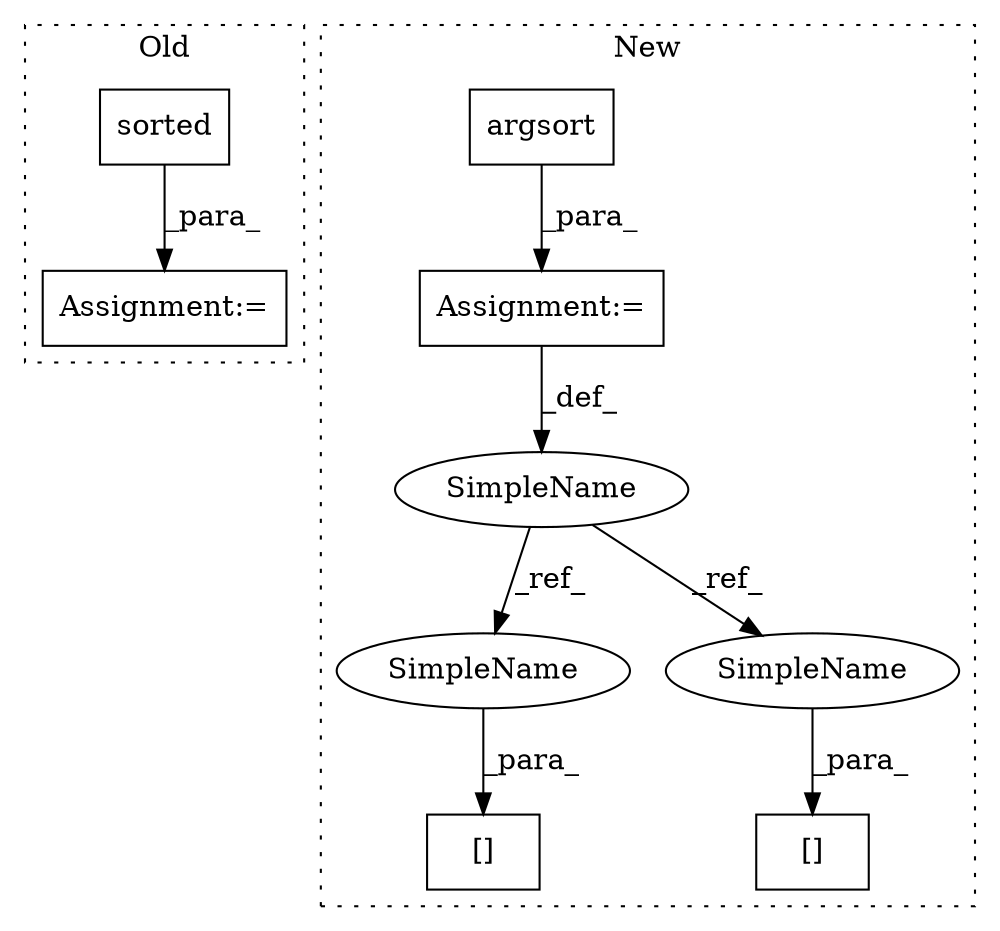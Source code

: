 digraph G {
subgraph cluster0 {
1 [label="sorted" a="32" s="10946,10981" l="7,1" shape="box"];
4 [label="Assignment:=" a="7" s="10870,11006" l="66,2" shape="box"];
label = "Old";
style="dotted";
}
subgraph cluster1 {
2 [label="argsort" a="32" s="11279" l="9" shape="box"];
3 [label="Assignment:=" a="7" s="11209,11314" l="53,2" shape="box"];
5 [label="[]" a="2" s="11430,11440" l="5,1" shape="box"];
6 [label="SimpleName" a="42" s="11266" l="5" shape="ellipse"];
7 [label="[]" a="2" s="11326,11336" l="5,1" shape="box"];
8 [label="SimpleName" a="42" s="11435" l="5" shape="ellipse"];
9 [label="SimpleName" a="42" s="11331" l="5" shape="ellipse"];
label = "New";
style="dotted";
}
1 -> 4 [label="_para_"];
2 -> 3 [label="_para_"];
3 -> 6 [label="_def_"];
6 -> 9 [label="_ref_"];
6 -> 8 [label="_ref_"];
8 -> 5 [label="_para_"];
9 -> 7 [label="_para_"];
}
